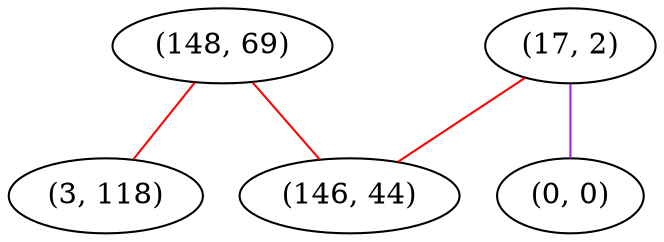 graph "" {
"(148, 69)";
"(17, 2)";
"(0, 0)";
"(146, 44)";
"(3, 118)";
"(148, 69)" -- "(146, 44)"  [color=red, key=0, weight=1];
"(148, 69)" -- "(3, 118)"  [color=red, key=0, weight=1];
"(17, 2)" -- "(0, 0)"  [color=purple, key=0, weight=4];
"(17, 2)" -- "(146, 44)"  [color=red, key=0, weight=1];
}
